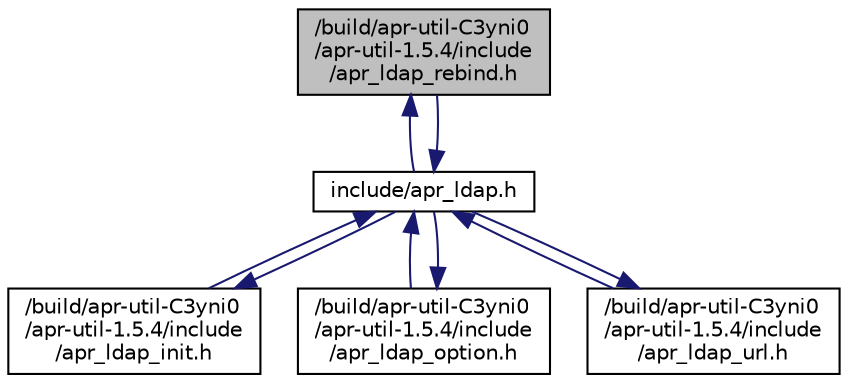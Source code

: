 digraph "/build/apr-util-C3yni0/apr-util-1.5.4/include/apr_ldap_rebind.h"
{
  edge [fontname="Helvetica",fontsize="10",labelfontname="Helvetica",labelfontsize="10"];
  node [fontname="Helvetica",fontsize="10",shape=record];
  Node1 [label="/build/apr-util-C3yni0\l/apr-util-1.5.4/include\l/apr_ldap_rebind.h",height=0.2,width=0.4,color="black", fillcolor="grey75", style="filled", fontcolor="black"];
  Node1 -> Node2 [dir="back",color="midnightblue",fontsize="10",style="solid",fontname="Helvetica"];
  Node2 [label="include/apr_ldap.h",height=0.2,width=0.4,color="black", fillcolor="white", style="filled",URL="$apr__ldap_8h.html",tooltip="APR-UTIL LDAP. "];
  Node2 -> Node3 [dir="back",color="midnightblue",fontsize="10",style="solid",fontname="Helvetica"];
  Node3 [label="/build/apr-util-C3yni0\l/apr-util-1.5.4/include\l/apr_ldap_init.h",height=0.2,width=0.4,color="black", fillcolor="white", style="filled",URL="$apr__ldap__init_8h.html",tooltip="APR-UTIL LDAP ldap_init() functions. "];
  Node3 -> Node2 [dir="back",color="midnightblue",fontsize="10",style="solid",fontname="Helvetica"];
  Node2 -> Node4 [dir="back",color="midnightblue",fontsize="10",style="solid",fontname="Helvetica"];
  Node4 [label="/build/apr-util-C3yni0\l/apr-util-1.5.4/include\l/apr_ldap_option.h",height=0.2,width=0.4,color="black", fillcolor="white", style="filled",URL="$apr__ldap__option_8h.html",tooltip="APR-UTIL LDAP ldap_*_option() functions. "];
  Node4 -> Node2 [dir="back",color="midnightblue",fontsize="10",style="solid",fontname="Helvetica"];
  Node2 -> Node1 [dir="back",color="midnightblue",fontsize="10",style="solid",fontname="Helvetica"];
  Node2 -> Node5 [dir="back",color="midnightblue",fontsize="10",style="solid",fontname="Helvetica"];
  Node5 [label="/build/apr-util-C3yni0\l/apr-util-1.5.4/include\l/apr_ldap_url.h",height=0.2,width=0.4,color="black", fillcolor="white", style="filled",URL="$apr__ldap__url_8h.html",tooltip="APR-UTIL LDAP ldap_init() functions. "];
  Node5 -> Node2 [dir="back",color="midnightblue",fontsize="10",style="solid",fontname="Helvetica"];
}
